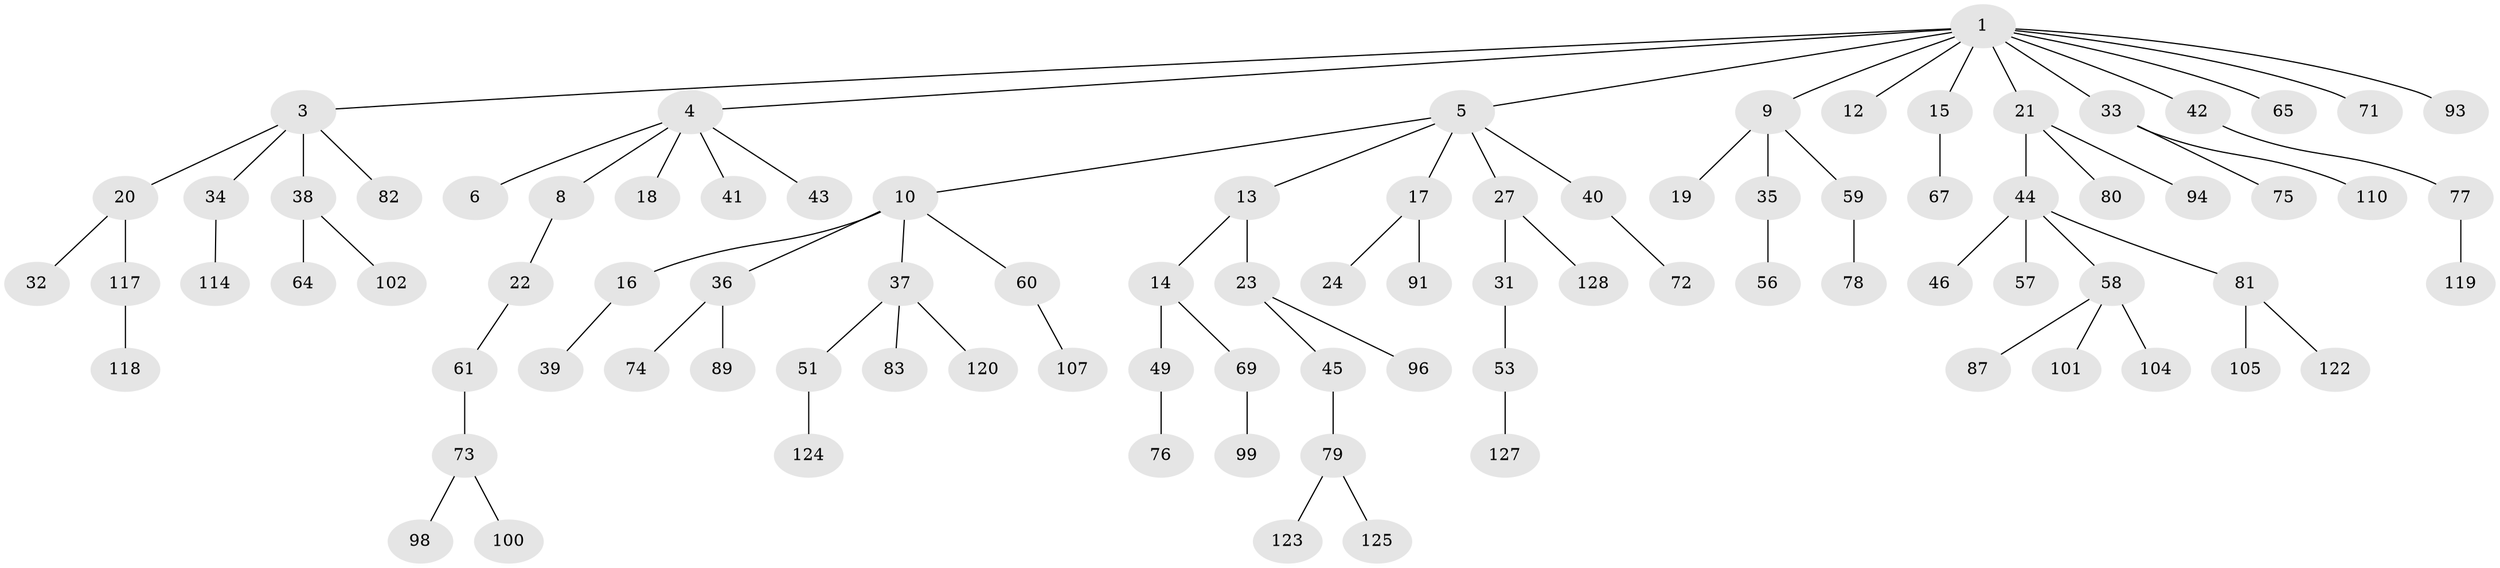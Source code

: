 // Generated by graph-tools (version 1.1) at 2025/52/02/27/25 19:52:10]
// undirected, 90 vertices, 89 edges
graph export_dot {
graph [start="1"]
  node [color=gray90,style=filled];
  1 [super="+2"];
  3 [super="+28"];
  4 [super="+26"];
  5 [super="+7"];
  6 [super="+88"];
  8;
  9 [super="+103"];
  10 [super="+11"];
  12;
  13 [super="+90"];
  14 [super="+30"];
  15 [super="+29"];
  16;
  17;
  18 [super="+25"];
  19;
  20;
  21 [super="+47"];
  22;
  23 [super="+108"];
  24 [super="+111"];
  27 [super="+62"];
  31 [super="+52"];
  32 [super="+116"];
  33;
  34 [super="+113"];
  35;
  36 [super="+68"];
  37 [super="+50"];
  38 [super="+54"];
  39 [super="+86"];
  40 [super="+66"];
  41 [super="+48"];
  42 [super="+121"];
  43;
  44;
  45;
  46 [super="+55"];
  49;
  51 [super="+63"];
  53 [super="+95"];
  56 [super="+85"];
  57;
  58 [super="+92"];
  59;
  60;
  61 [super="+126"];
  64;
  65;
  67;
  69 [super="+70"];
  71;
  72 [super="+112"];
  73;
  74;
  75;
  76;
  77;
  78 [super="+106"];
  79 [super="+109"];
  80;
  81 [super="+84"];
  82 [super="+115"];
  83;
  87 [super="+129"];
  89 [super="+97"];
  91;
  93;
  94;
  96;
  98;
  99;
  100;
  101;
  102;
  104;
  105;
  107;
  110;
  114;
  117;
  118;
  119;
  120;
  122;
  123;
  124;
  125;
  127;
  128;
  1 -- 5;
  1 -- 9;
  1 -- 15;
  1 -- 33;
  1 -- 65;
  1 -- 3;
  1 -- 4;
  1 -- 71;
  1 -- 42;
  1 -- 12;
  1 -- 21;
  1 -- 93;
  3 -- 20;
  3 -- 34;
  3 -- 82;
  3 -- 38;
  4 -- 6;
  4 -- 8;
  4 -- 18;
  4 -- 41;
  4 -- 43;
  5 -- 10;
  5 -- 13;
  5 -- 40;
  5 -- 17;
  5 -- 27;
  8 -- 22;
  9 -- 19;
  9 -- 35;
  9 -- 59;
  10 -- 16;
  10 -- 36;
  10 -- 60;
  10 -- 37;
  13 -- 14;
  13 -- 23;
  14 -- 49;
  14 -- 69;
  15 -- 67;
  16 -- 39;
  17 -- 24;
  17 -- 91;
  20 -- 32;
  20 -- 117;
  21 -- 44;
  21 -- 80;
  21 -- 94;
  22 -- 61;
  23 -- 45;
  23 -- 96;
  27 -- 31;
  27 -- 128;
  31 -- 53;
  33 -- 75;
  33 -- 110;
  34 -- 114;
  35 -- 56;
  36 -- 74;
  36 -- 89;
  37 -- 83;
  37 -- 120;
  37 -- 51;
  38 -- 102;
  38 -- 64;
  40 -- 72;
  42 -- 77;
  44 -- 46;
  44 -- 57;
  44 -- 58;
  44 -- 81;
  45 -- 79;
  49 -- 76;
  51 -- 124;
  53 -- 127;
  58 -- 87;
  58 -- 101;
  58 -- 104;
  59 -- 78;
  60 -- 107;
  61 -- 73;
  69 -- 99;
  73 -- 98;
  73 -- 100;
  77 -- 119;
  79 -- 123;
  79 -- 125;
  81 -- 122;
  81 -- 105;
  117 -- 118;
}
